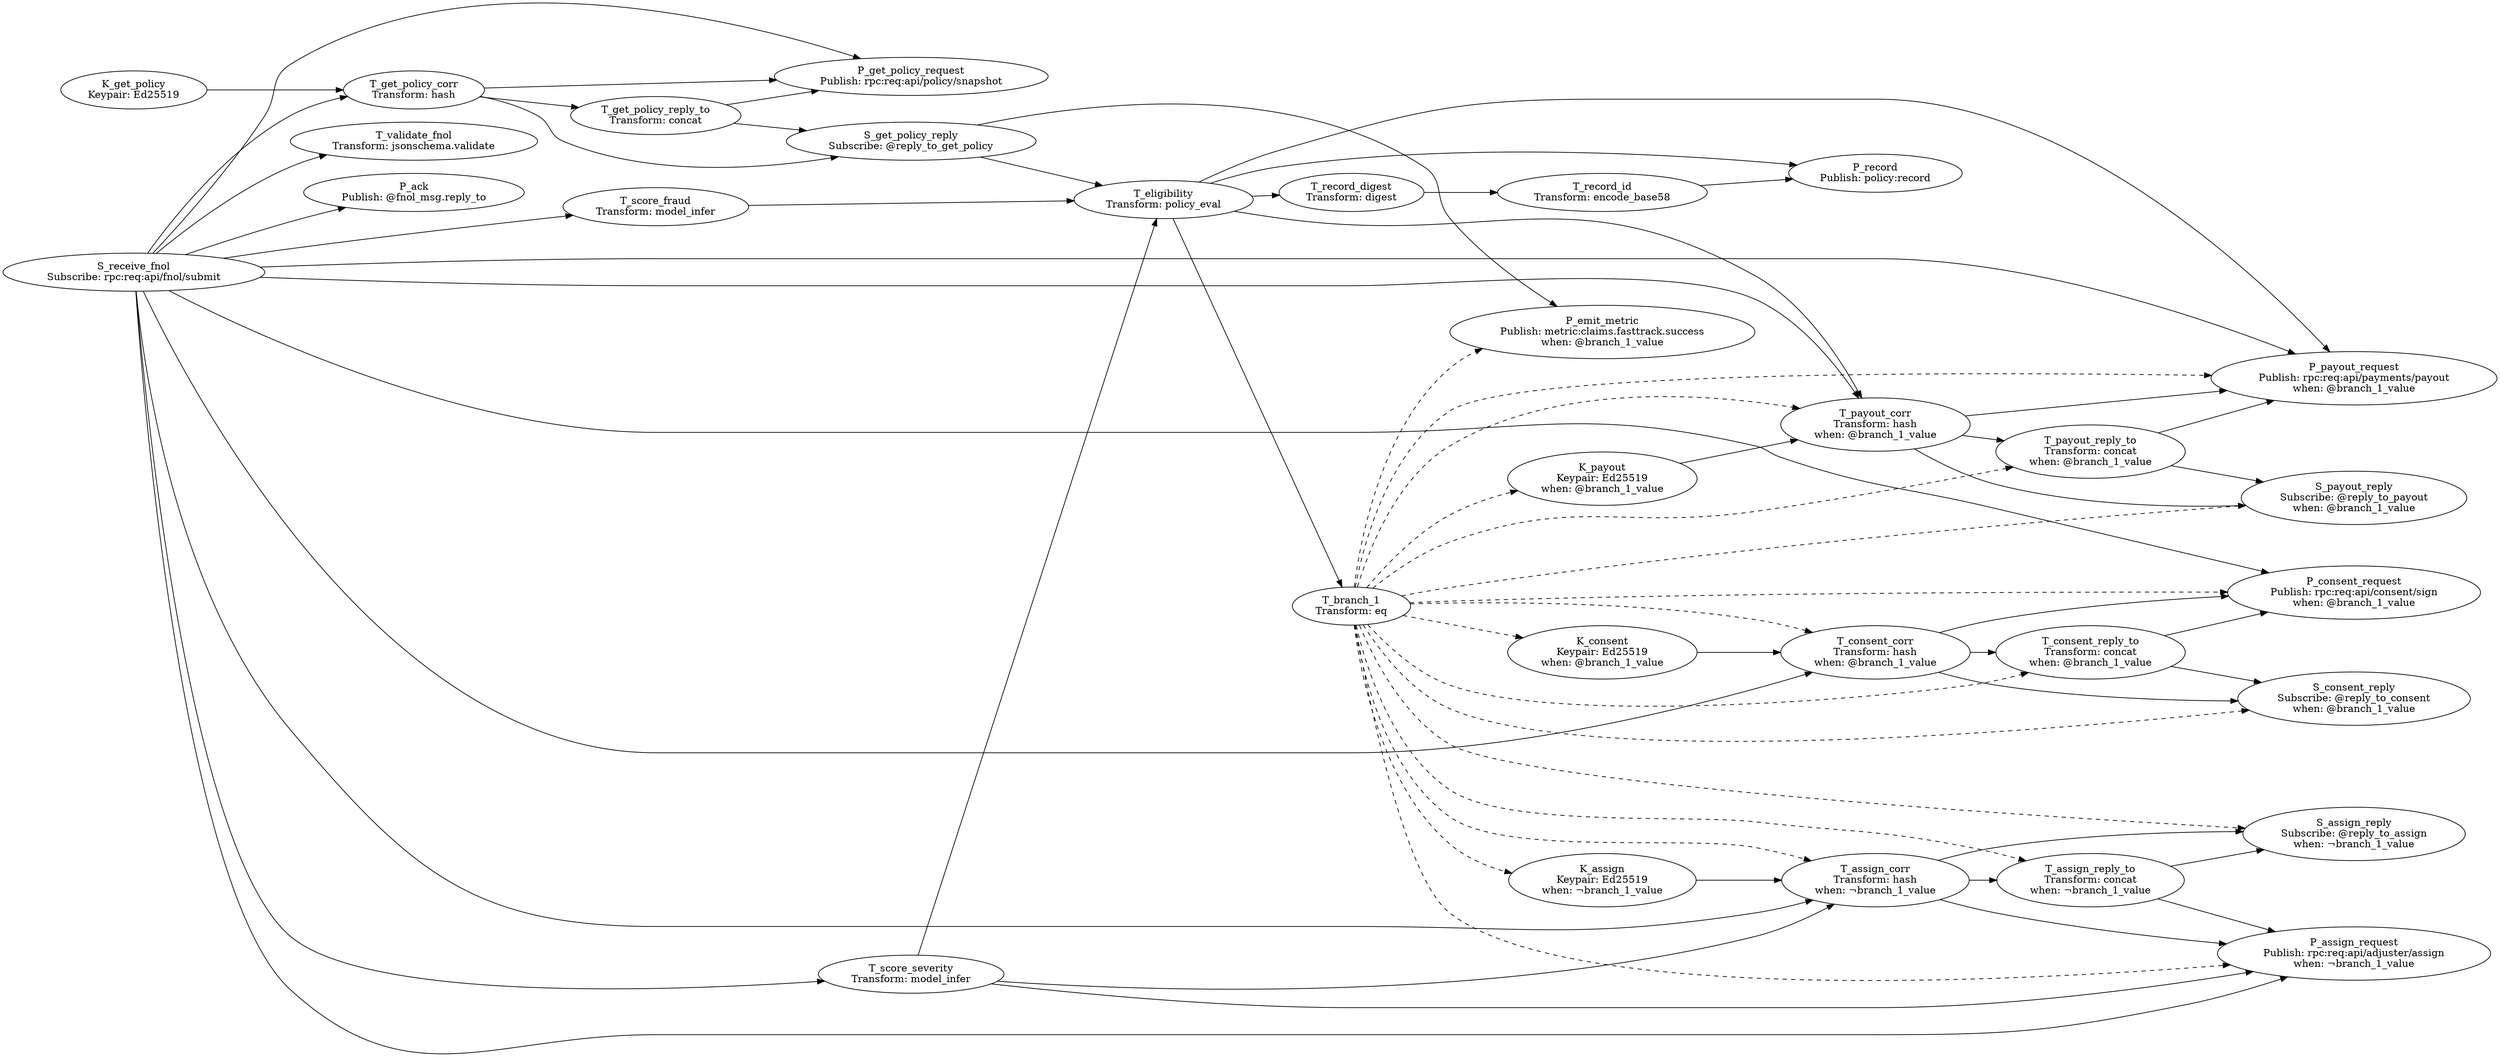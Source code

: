 digraph G {
  rankdir=LR;
  n0 [label="S_receive_fnol
Subscribe: rpc:req:api/fnol/submit"];
  n1 [label="T_validate_fnol
Transform: jsonschema.validate"];
  n2 [label="K_get_policy
Keypair: Ed25519"];
  n3 [label="T_get_policy_corr
Transform: hash"];
  n4 [label="T_get_policy_reply_to
Transform: concat"];
  n5 [label="P_get_policy_request
Publish: rpc:req:api/policy/snapshot"];
  n6 [label="S_get_policy_reply
Subscribe: @reply_to_get_policy"];
  n7 [label="T_score_severity
Transform: model_infer"];
  n8 [label="T_score_fraud
Transform: model_infer"];
  n9 [label="T_eligibility
Transform: policy_eval"];
  n10 [label="T_branch_1
Transform: eq"];
  n11 [label="K_consent
Keypair: Ed25519
when: @branch_1_value"];
  n12 [label="T_consent_corr
Transform: hash
when: @branch_1_value"];
  n13 [label="T_consent_reply_to
Transform: concat
when: @branch_1_value"];
  n14 [label="P_consent_request
Publish: rpc:req:api/consent/sign
when: @branch_1_value"];
  n15 [label="S_consent_reply
Subscribe: @reply_to_consent
when: @branch_1_value"];
  n16 [label="K_payout
Keypair: Ed25519
when: @branch_1_value"];
  n17 [label="T_payout_corr
Transform: hash
when: @branch_1_value"];
  n18 [label="T_payout_reply_to
Transform: concat
when: @branch_1_value"];
  n19 [label="P_payout_request
Publish: rpc:req:api/payments/payout
when: @branch_1_value"];
  n20 [label="S_payout_reply
Subscribe: @reply_to_payout
when: @branch_1_value"];
  n21 [label="P_emit_metric
Publish: metric:claims.fasttrack.success
when: @branch_1_value"];
  n22 [label="K_assign
Keypair: Ed25519
when: ¬branch_1_value"];
  n23 [label="T_assign_corr
Transform: hash
when: ¬branch_1_value"];
  n24 [label="T_assign_reply_to
Transform: concat
when: ¬branch_1_value"];
  n25 [label="P_assign_request
Publish: rpc:req:api/adjuster/assign
when: ¬branch_1_value"];
  n26 [label="S_assign_reply
Subscribe: @reply_to_assign
when: ¬branch_1_value"];
  n27 [label="P_ack
Publish: @fnol_msg.reply_to"];
  n28 [label="T_record_digest
Transform: digest"];
  n29 [label="T_record_id
Transform: encode_base58"];
  n30 [label="P_record
Publish: policy:record"];
  n0 -> n1;
  n2 -> n3;
  n0 -> n3;
  n3 -> n4;
  n3 -> n5;
  n4 -> n5;
  n0 -> n5;
  n4 -> n6;
  n3 -> n6;
  n0 -> n7;
  n0 -> n8;
  n7 -> n9;
  n8 -> n9;
  n6 -> n9;
  n9 -> n10;
  n10 -> n11 [style=dashed];
  n11 -> n12;
  n0 -> n12;
  n10 -> n12 [style=dashed];
  n12 -> n13;
  n10 -> n13 [style=dashed];
  n12 -> n14;
  n13 -> n14;
  n0 -> n14;
  n10 -> n14 [style=dashed];
  n13 -> n15;
  n12 -> n15;
  n10 -> n15 [style=dashed];
  n10 -> n16 [style=dashed];
  n16 -> n17;
  n0 -> n17;
  n9 -> n17;
  n10 -> n17 [style=dashed];
  n17 -> n18;
  n10 -> n18 [style=dashed];
  n17 -> n19;
  n18 -> n19;
  n0 -> n19;
  n9 -> n19;
  n10 -> n19 [style=dashed];
  n18 -> n20;
  n17 -> n20;
  n10 -> n20 [style=dashed];
  n6 -> n21;
  n10 -> n21 [style=dashed];
  n10 -> n22 [style=dashed];
  n22 -> n23;
  n0 -> n23;
  n7 -> n23;
  n10 -> n23 [style=dashed];
  n23 -> n24;
  n10 -> n24 [style=dashed];
  n23 -> n25;
  n24 -> n25;
  n0 -> n25;
  n7 -> n25;
  n10 -> n25 [style=dashed];
  n24 -> n26;
  n23 -> n26;
  n10 -> n26 [style=dashed];
  n0 -> n27;
  n9 -> n28;
  n28 -> n29;
  n29 -> n30;
  n9 -> n30;
}
